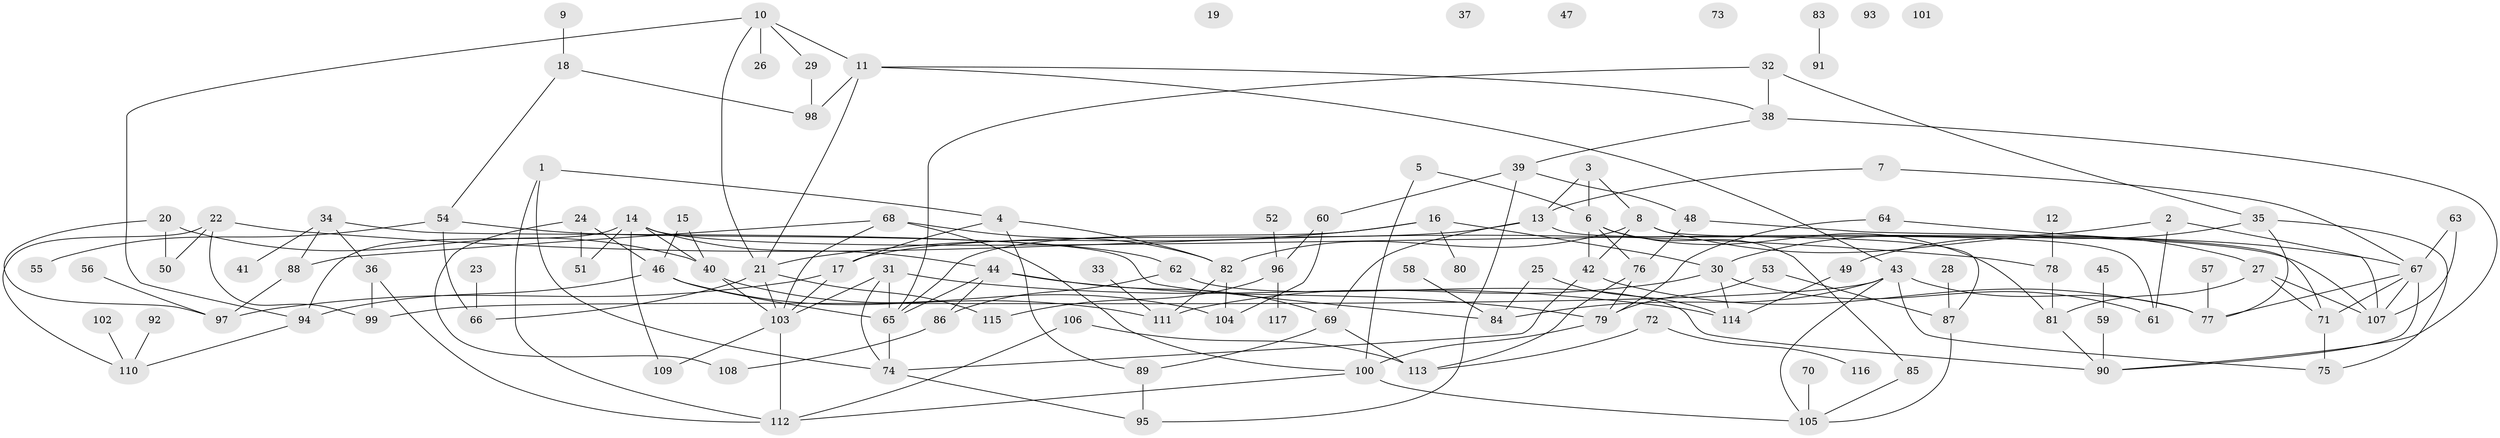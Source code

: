 // coarse degree distribution, {6: 0.08571428571428572, 2: 0.15714285714285714, 5: 0.1, 4: 0.2, 0: 0.08571428571428572, 1: 0.24285714285714285, 3: 0.05714285714285714, 8: 0.02857142857142857, 7: 0.02857142857142857, 12: 0.014285714285714285}
// Generated by graph-tools (version 1.1) at 2025/42/03/04/25 21:42:49]
// undirected, 117 vertices, 178 edges
graph export_dot {
graph [start="1"]
  node [color=gray90,style=filled];
  1;
  2;
  3;
  4;
  5;
  6;
  7;
  8;
  9;
  10;
  11;
  12;
  13;
  14;
  15;
  16;
  17;
  18;
  19;
  20;
  21;
  22;
  23;
  24;
  25;
  26;
  27;
  28;
  29;
  30;
  31;
  32;
  33;
  34;
  35;
  36;
  37;
  38;
  39;
  40;
  41;
  42;
  43;
  44;
  45;
  46;
  47;
  48;
  49;
  50;
  51;
  52;
  53;
  54;
  55;
  56;
  57;
  58;
  59;
  60;
  61;
  62;
  63;
  64;
  65;
  66;
  67;
  68;
  69;
  70;
  71;
  72;
  73;
  74;
  75;
  76;
  77;
  78;
  79;
  80;
  81;
  82;
  83;
  84;
  85;
  86;
  87;
  88;
  89;
  90;
  91;
  92;
  93;
  94;
  95;
  96;
  97;
  98;
  99;
  100;
  101;
  102;
  103;
  104;
  105;
  106;
  107;
  108;
  109;
  110;
  111;
  112;
  113;
  114;
  115;
  116;
  117;
  1 -- 4;
  1 -- 74;
  1 -- 112;
  2 -- 30;
  2 -- 61;
  2 -- 107;
  3 -- 6;
  3 -- 8;
  3 -- 13;
  4 -- 17;
  4 -- 82;
  4 -- 89;
  5 -- 6;
  5 -- 100;
  6 -- 42;
  6 -- 76;
  6 -- 81;
  6 -- 85;
  7 -- 13;
  7 -- 67;
  8 -- 27;
  8 -- 42;
  8 -- 82;
  8 -- 87;
  9 -- 18;
  10 -- 11;
  10 -- 21;
  10 -- 26;
  10 -- 29;
  10 -- 94;
  11 -- 21;
  11 -- 38;
  11 -- 43;
  11 -- 98;
  12 -- 78;
  13 -- 17;
  13 -- 61;
  13 -- 69;
  14 -- 40;
  14 -- 44;
  14 -- 51;
  14 -- 94;
  14 -- 107;
  14 -- 109;
  15 -- 40;
  15 -- 46;
  16 -- 21;
  16 -- 30;
  16 -- 65;
  16 -- 80;
  17 -- 97;
  17 -- 103;
  18 -- 54;
  18 -- 98;
  20 -- 40;
  20 -- 50;
  20 -- 97;
  21 -- 66;
  21 -- 103;
  21 -- 115;
  22 -- 50;
  22 -- 78;
  22 -- 99;
  22 -- 110;
  23 -- 66;
  24 -- 46;
  24 -- 51;
  24 -- 108;
  25 -- 84;
  25 -- 114;
  27 -- 71;
  27 -- 81;
  27 -- 107;
  28 -- 87;
  29 -- 98;
  30 -- 61;
  30 -- 111;
  30 -- 114;
  31 -- 65;
  31 -- 74;
  31 -- 103;
  31 -- 114;
  32 -- 35;
  32 -- 38;
  32 -- 65;
  33 -- 111;
  34 -- 36;
  34 -- 41;
  34 -- 84;
  34 -- 88;
  35 -- 49;
  35 -- 75;
  35 -- 77;
  36 -- 99;
  36 -- 112;
  38 -- 39;
  38 -- 90;
  39 -- 48;
  39 -- 60;
  39 -- 95;
  40 -- 103;
  40 -- 104;
  42 -- 74;
  42 -- 77;
  43 -- 75;
  43 -- 77;
  43 -- 84;
  43 -- 99;
  43 -- 105;
  44 -- 65;
  44 -- 69;
  44 -- 79;
  44 -- 86;
  45 -- 59;
  46 -- 65;
  46 -- 94;
  46 -- 111;
  48 -- 71;
  48 -- 76;
  49 -- 114;
  52 -- 96;
  53 -- 79;
  53 -- 87;
  54 -- 55;
  54 -- 62;
  54 -- 66;
  56 -- 97;
  57 -- 77;
  58 -- 84;
  59 -- 90;
  60 -- 96;
  60 -- 104;
  62 -- 86;
  62 -- 90;
  63 -- 67;
  63 -- 107;
  64 -- 67;
  64 -- 79;
  65 -- 74;
  67 -- 71;
  67 -- 77;
  67 -- 90;
  67 -- 107;
  68 -- 82;
  68 -- 88;
  68 -- 100;
  68 -- 103;
  69 -- 89;
  69 -- 113;
  70 -- 105;
  71 -- 75;
  72 -- 113;
  72 -- 116;
  74 -- 95;
  76 -- 79;
  76 -- 113;
  78 -- 81;
  79 -- 100;
  81 -- 90;
  82 -- 104;
  82 -- 111;
  83 -- 91;
  85 -- 105;
  86 -- 108;
  87 -- 105;
  88 -- 97;
  89 -- 95;
  92 -- 110;
  94 -- 110;
  96 -- 115;
  96 -- 117;
  100 -- 105;
  100 -- 112;
  102 -- 110;
  103 -- 109;
  103 -- 112;
  106 -- 112;
  106 -- 113;
}
